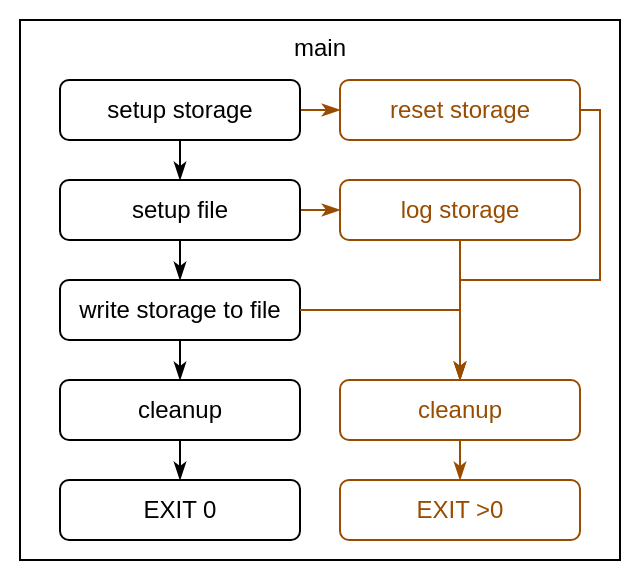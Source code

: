 <mxfile userAgent="Mozilla/5.0 (X11; Ubuntu; Linux x86_64; rv:62.0) Gecko/20100101 Firefox/62.0" version="9.3.1" editor="www.draw.io" type="google"><diagram id="a232bedc-5b27-5fc9-231a-35e30ce35696" name="Page-1"><mxGraphModel dx="464" dy="782" grid="1" gridSize="10" guides="1" tooltips="1" connect="1" arrows="1" fold="1" page="1" pageScale="1" pageWidth="1000" pageHeight="600" math="0" shadow="0"><root><mxCell id="0"/><mxCell id="1" parent="0"/><mxCell id="70d1b16441a6fe0f-65" value="" style="rounded=0;whiteSpace=wrap;html=1;strokeColor=none;fontColor=#994C00;fillColor=none;" vertex="1" parent="1"><mxGeometry x="400" y="30" width="320" height="290" as="geometry"/></mxCell><mxCell id="70d1b16441a6fe0f-1" value="main" style="rounded=0;whiteSpace=wrap;html=1;verticalAlign=top;align=center;" vertex="1" parent="1"><mxGeometry x="410" y="40" width="300" height="270" as="geometry"/></mxCell><mxCell id="70d1b16441a6fe0f-6" value="" style="endArrow=classicThin;html=1;exitX=0.5;exitY=1;entryX=0.5;entryY=0;endFill=1;edgeStyle=orthogonalEdgeStyle;rounded=1;" edge="1" parent="1" source="70d1b16441a6fe0f-2" target="70d1b16441a6fe0f-4"><mxGeometry width="50" height="50" relative="1" as="geometry"><mxPoint x="390" y="220" as="sourcePoint"/><mxPoint x="440" y="170" as="targetPoint"/></mxGeometry></mxCell><mxCell id="70d1b16441a6fe0f-12" value="" style="endArrow=classicThin;html=1;exitX=0.5;exitY=1;entryX=0.5;entryY=0;endFill=1;edgeStyle=orthogonalEdgeStyle;rounded=1;" edge="1" parent="1" source="70d1b16441a6fe0f-4" target="70d1b16441a6fe0f-10"><mxGeometry width="50" height="50" relative="1" as="geometry"><mxPoint x="559.857" y="160.143" as="sourcePoint"/><mxPoint x="500" y="230" as="targetPoint"/></mxGeometry></mxCell><mxCell id="70d1b16441a6fe0f-20" value="" style="endArrow=classicThin;html=1;exitX=0.5;exitY=1;endFill=1;edgeStyle=orthogonalEdgeStyle;rounded=1;entryX=0.5;entryY=0;" edge="1" parent="1" source="70d1b16441a6fe0f-10" target="70d1b16441a6fe0f-21"><mxGeometry width="50" height="50" relative="1" as="geometry"><mxPoint x="450" y="370" as="sourcePoint"/><mxPoint x="420" y="210" as="targetPoint"/></mxGeometry></mxCell><mxCell id="70d1b16441a6fe0f-13" value="" style="endArrow=classicThin;html=1;exitX=1;exitY=0.5;entryX=0;entryY=0.5;endFill=1;strokeColor=#994C00;rounded=0;edgeStyle=elbowEdgeStyle;" edge="1" parent="1" source="70d1b16441a6fe0f-4" target="70d1b16441a6fe0f-11"><mxGeometry width="50" height="50" relative="1" as="geometry"><mxPoint x="559.857" y="160.143" as="sourcePoint"/><mxPoint x="510" y="190" as="targetPoint"/></mxGeometry></mxCell><mxCell id="70d1b16441a6fe0f-27" value="" style="endArrow=classicThin;html=1;strokeColor=#994C00;edgeStyle=orthogonalEdgeStyle;endFill=1;rounded=0;exitX=1;exitY=0.5;fontColor=#994C00;entryX=0.5;entryY=0;" edge="1" parent="1" source="70d1b16441a6fe0f-5" target="70d1b16441a6fe0f-49"><mxGeometry width="50" height="50" relative="1" as="geometry"><mxPoint x="620.143" y="249.857" as="sourcePoint"/><mxPoint x="700" y="250" as="targetPoint"/><Array as="points"><mxPoint x="700" y="85"/><mxPoint x="700" y="170"/><mxPoint x="630" y="170"/></Array></mxGeometry></mxCell><mxCell id="70d1b16441a6fe0f-44" value="" style="endArrow=classicThin;html=1;entryX=0.5;entryY=0;endFill=1;edgeStyle=orthogonalEdgeStyle;rounded=1;exitX=0.5;exitY=1;" edge="1" parent="1" source="70d1b16441a6fe0f-21" target="70d1b16441a6fe0f-43"><mxGeometry width="50" height="50" relative="1" as="geometry"><mxPoint x="660" y="270" as="sourcePoint"/><mxPoint x="549.857" y="269.857" as="targetPoint"/></mxGeometry></mxCell><mxCell id="42e66f3c911211b9-1" value="" style="edgeStyle=elbowEdgeStyle;rounded=0;html=1;endArrow=classicThin;endFill=1;jettySize=auto;orthogonalLoop=1;exitX=1;exitY=0.5;strokeColor=#994C00;" edge="1" parent="1" source="70d1b16441a6fe0f-2"><mxGeometry relative="1" as="geometry"><mxPoint x="550" y="85" as="sourcePoint"/><mxPoint x="570" y="85" as="targetPoint"/></mxGeometry></mxCell><mxCell id="70d1b16441a6fe0f-2" value="&lt;div&gt;setup storage&lt;/div&gt;" style="rounded=1;whiteSpace=wrap;html=1;verticalAlign=middle;" vertex="1" parent="1"><mxGeometry x="430" y="70" width="120" height="30" as="geometry"/></mxCell><mxCell id="70d1b16441a6fe0f-4" value="setup file" style="rounded=1;whiteSpace=wrap;html=1;" vertex="1" parent="1"><mxGeometry x="430" y="120" width="120" height="30" as="geometry"/></mxCell><mxCell id="70d1b16441a6fe0f-10" value="write storage to file" style="rounded=1;whiteSpace=wrap;html=1;" vertex="1" parent="1"><mxGeometry x="430" y="170" width="120" height="30" as="geometry"/></mxCell><mxCell id="70d1b16441a6fe0f-21" value="cleanup" style="rounded=1;whiteSpace=wrap;html=1;" vertex="1" parent="1"><mxGeometry x="430" y="220" width="120" height="30" as="geometry"/></mxCell><mxCell id="70d1b16441a6fe0f-43" value="EXIT 0" style="rounded=1;whiteSpace=wrap;html=1;" vertex="1" parent="1"><mxGeometry x="430" y="270" width="120" height="30" as="geometry"/></mxCell><mxCell id="70d1b16441a6fe0f-50" value="" style="endArrow=classicThin;html=1;exitX=1;exitY=0.5;endFill=1;strokeColor=#994C00;rounded=0;entryX=0.5;entryY=0;edgeStyle=orthogonalEdgeStyle;" edge="1" parent="1" source="70d1b16441a6fe0f-10" target="70d1b16441a6fe0f-49"><mxGeometry width="50" height="50" relative="1" as="geometry"><mxPoint x="535" y="159.857" as="sourcePoint"/><mxPoint x="600" y="220" as="targetPoint"/></mxGeometry></mxCell><mxCell id="70d1b16441a6fe0f-57" value="" style="endArrow=classicThin;html=1;strokeColor=#994C00;edgeStyle=orthogonalEdgeStyle;endFill=1;rounded=1;exitX=0.5;exitY=1;entryX=0.5;entryY=0;fontColor=#994C00;" edge="1" parent="1" source="70d1b16441a6fe0f-49" target="70d1b16441a6fe0f-28"><mxGeometry width="50" height="50" relative="1" as="geometry"><mxPoint x="689.857" y="145" as="sourcePoint"/><mxPoint x="720" y="320" as="targetPoint"/></mxGeometry></mxCell><mxCell id="70d1b16441a6fe0f-5" value="reset storage" style="rounded=1;whiteSpace=wrap;html=1;strokeColor=#994C00;fontColor=#994C00;" vertex="1" parent="1"><mxGeometry x="570" y="70" width="120" height="30" as="geometry"/></mxCell><mxCell id="70d1b16441a6fe0f-11" value="log storage" style="rounded=1;whiteSpace=wrap;html=1;strokeColor=#994C00;fontColor=#994C00;" vertex="1" parent="1"><mxGeometry x="570" y="120" width="120" height="30" as="geometry"/></mxCell><mxCell id="70d1b16441a6fe0f-28" value="EXIT &amp;gt;0&lt;br&gt;" style="rounded=1;whiteSpace=wrap;html=1;fontColor=#994C00;strokeColor=#994C00;" vertex="1" parent="1"><mxGeometry x="570" y="270" width="120" height="30" as="geometry"/></mxCell><mxCell id="70d1b16441a6fe0f-49" value="cleanup" style="rounded=1;whiteSpace=wrap;html=1;strokeColor=#994C00;fontColor=#994C00;" vertex="1" parent="1"><mxGeometry x="570" y="220" width="120" height="30" as="geometry"/></mxCell><mxCell id="70d1b16441a6fe0f-64" value="" style="endArrow=classicThin;html=1;strokeColor=#994C00;edgeStyle=orthogonalEdgeStyle;endFill=1;rounded=0;exitX=0.5;exitY=1;fontColor=#994C00;entryX=0.5;entryY=0;" edge="1" parent="1" source="70d1b16441a6fe0f-11" target="70d1b16441a6fe0f-49"><mxGeometry width="50" height="50" relative="1" as="geometry"><mxPoint x="700.048" y="144.857" as="sourcePoint"/><mxPoint x="700" y="127" as="targetPoint"/></mxGeometry></mxCell></root></mxGraphModel></diagram></mxfile>
